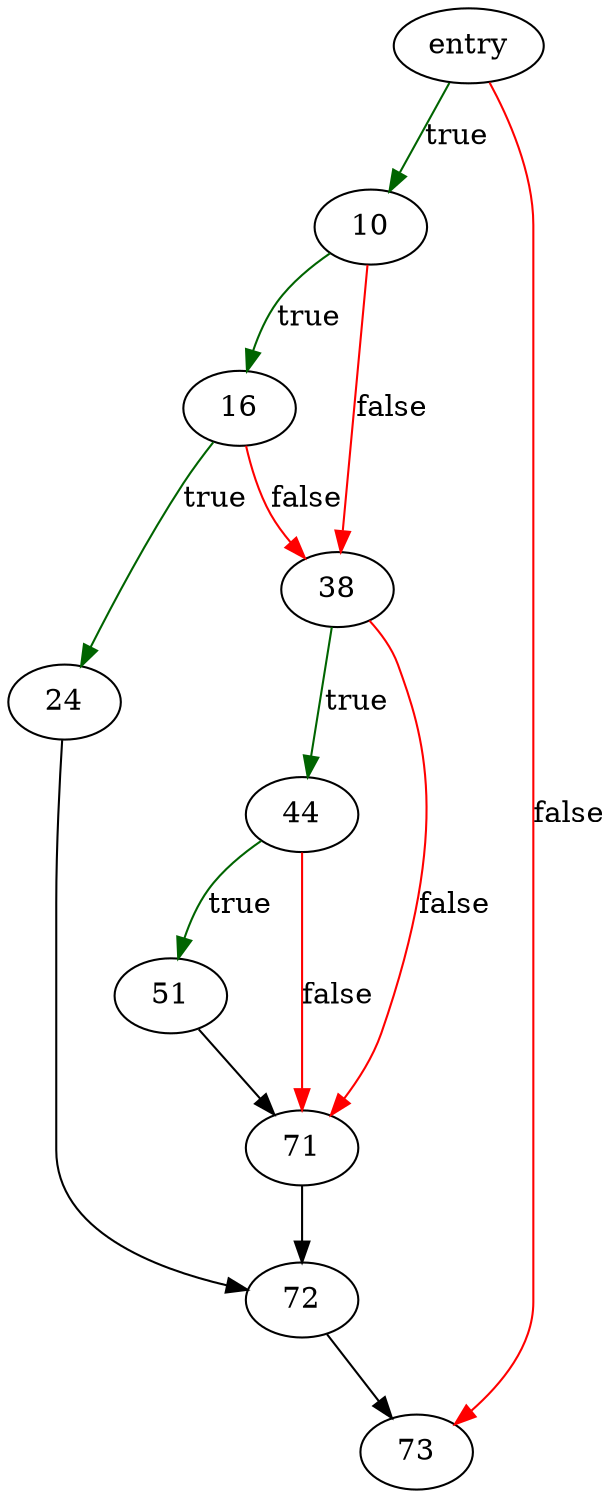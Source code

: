 digraph "whereLoopClearUnion" {
	// Node definitions.
	2 [label=entry];
	10;
	16;
	24;
	38;
	44;
	51;
	71;
	72;
	73;

	// Edge definitions.
	2 -> 10 [
		color=darkgreen
		label=true
	];
	2 -> 73 [
		color=red
		label=false
	];
	10 -> 16 [
		color=darkgreen
		label=true
	];
	10 -> 38 [
		color=red
		label=false
	];
	16 -> 24 [
		color=darkgreen
		label=true
	];
	16 -> 38 [
		color=red
		label=false
	];
	24 -> 72;
	38 -> 44 [
		color=darkgreen
		label=true
	];
	38 -> 71 [
		color=red
		label=false
	];
	44 -> 51 [
		color=darkgreen
		label=true
	];
	44 -> 71 [
		color=red
		label=false
	];
	51 -> 71;
	71 -> 72;
	72 -> 73;
}